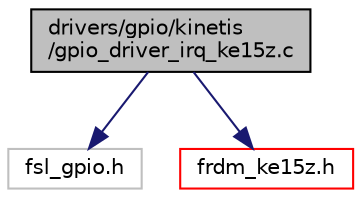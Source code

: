 digraph "drivers/gpio/kinetis/gpio_driver_irq_ke15z.c"
{
  edge [fontname="Helvetica",fontsize="10",labelfontname="Helvetica",labelfontsize="10"];
  node [fontname="Helvetica",fontsize="10",shape=record];
  Node0 [label="drivers/gpio/kinetis\l/gpio_driver_irq_ke15z.c",height=0.2,width=0.4,color="black", fillcolor="grey75", style="filled", fontcolor="black"];
  Node0 -> Node1 [color="midnightblue",fontsize="10",style="solid",fontname="Helvetica"];
  Node1 [label="fsl_gpio.h",height=0.2,width=0.4,color="grey75", fillcolor="white", style="filled"];
  Node0 -> Node2 [color="midnightblue",fontsize="10",style="solid",fontname="Helvetica"];
  Node2 [label="frdm_ke15z.h",height=0.2,width=0.4,color="red", fillcolor="white", style="filled",URL="$frdm__ke15z_8h.html",tooltip="The frdm_ke15z.h file defines GPIO pin mappings for FRDM-KE15Z board. "];
}

